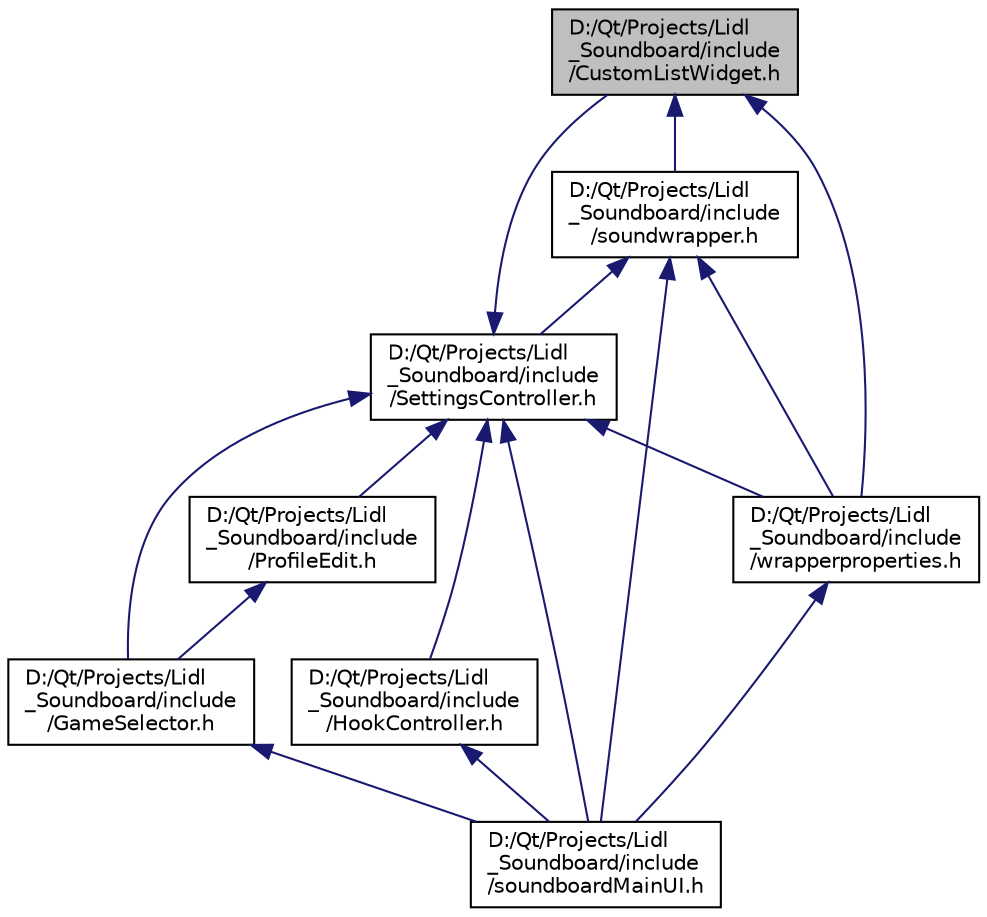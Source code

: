 digraph "D:/Qt/Projects/Lidl_Soundboard/include/CustomListWidget.h"
{
 // LATEX_PDF_SIZE
  edge [fontname="Helvetica",fontsize="10",labelfontname="Helvetica",labelfontsize="10"];
  node [fontname="Helvetica",fontsize="10",shape=record];
  Node61 [label="D:/Qt/Projects/Lidl\l_Soundboard/include\l/CustomListWidget.h",height=0.2,width=0.4,color="black", fillcolor="grey75", style="filled", fontcolor="black",tooltip="File describing the CustomListWidget class."];
  Node61 -> Node62 [dir="back",color="midnightblue",fontsize="10",style="solid",fontname="Helvetica"];
  Node62 [label="D:/Qt/Projects/Lidl\l_Soundboard/include\l/soundwrapper.h",height=0.2,width=0.4,color="black", fillcolor="white", style="filled",URL="$soundwrapper_8h_source.html",tooltip=" "];
  Node62 -> Node63 [dir="back",color="midnightblue",fontsize="10",style="solid",fontname="Helvetica"];
  Node63 [label="D:/Qt/Projects/Lidl\l_Soundboard/include\l/SettingsController.h",height=0.2,width=0.4,color="black", fillcolor="white", style="filled",URL="$_settings_controller_8h_source.html",tooltip=" "];
  Node63 -> Node64 [dir="back",color="midnightblue",fontsize="10",style="solid",fontname="Helvetica"];
  Node64 [label="D:/Qt/Projects/Lidl\l_Soundboard/include\l/GameSelector.h",height=0.2,width=0.4,color="black", fillcolor="white", style="filled",URL="$_game_selector_8h_source.html",tooltip=" "];
  Node64 -> Node65 [dir="back",color="midnightblue",fontsize="10",style="solid",fontname="Helvetica"];
  Node65 [label="D:/Qt/Projects/Lidl\l_Soundboard/include\l/soundboardMainUI.h",height=0.2,width=0.4,color="black", fillcolor="white", style="filled",URL="$soundboard_main_u_i_8h.html",tooltip="Soundboard Main UI file."];
  Node63 -> Node61 [dir="back",color="midnightblue",fontsize="10",style="solid",fontname="Helvetica"];
  Node63 -> Node66 [dir="back",color="midnightblue",fontsize="10",style="solid",fontname="Helvetica"];
  Node66 [label="D:/Qt/Projects/Lidl\l_Soundboard/include\l/ProfileEdit.h",height=0.2,width=0.4,color="black", fillcolor="white", style="filled",URL="$_profile_edit_8h_source.html",tooltip=" "];
  Node66 -> Node64 [dir="back",color="midnightblue",fontsize="10",style="solid",fontname="Helvetica"];
  Node63 -> Node67 [dir="back",color="midnightblue",fontsize="10",style="solid",fontname="Helvetica"];
  Node67 [label="D:/Qt/Projects/Lidl\l_Soundboard/include\l/HookController.h",height=0.2,width=0.4,color="black", fillcolor="white", style="filled",URL="$_hook_controller_8h.html",tooltip="File handling the Hook Controller Singleton as well as the definition of the CallBack."];
  Node67 -> Node65 [dir="back",color="midnightblue",fontsize="10",style="solid",fontname="Helvetica"];
  Node63 -> Node65 [dir="back",color="midnightblue",fontsize="10",style="solid",fontname="Helvetica"];
  Node63 -> Node68 [dir="back",color="midnightblue",fontsize="10",style="solid",fontname="Helvetica"];
  Node68 [label="D:/Qt/Projects/Lidl\l_Soundboard/include\l/wrapperproperties.h",height=0.2,width=0.4,color="black", fillcolor="white", style="filled",URL="$wrapperproperties_8h_source.html",tooltip=" "];
  Node68 -> Node65 [dir="back",color="midnightblue",fontsize="10",style="solid",fontname="Helvetica"];
  Node62 -> Node65 [dir="back",color="midnightblue",fontsize="10",style="solid",fontname="Helvetica"];
  Node62 -> Node68 [dir="back",color="midnightblue",fontsize="10",style="solid",fontname="Helvetica"];
  Node61 -> Node68 [dir="back",color="midnightblue",fontsize="10",style="solid",fontname="Helvetica"];
}

